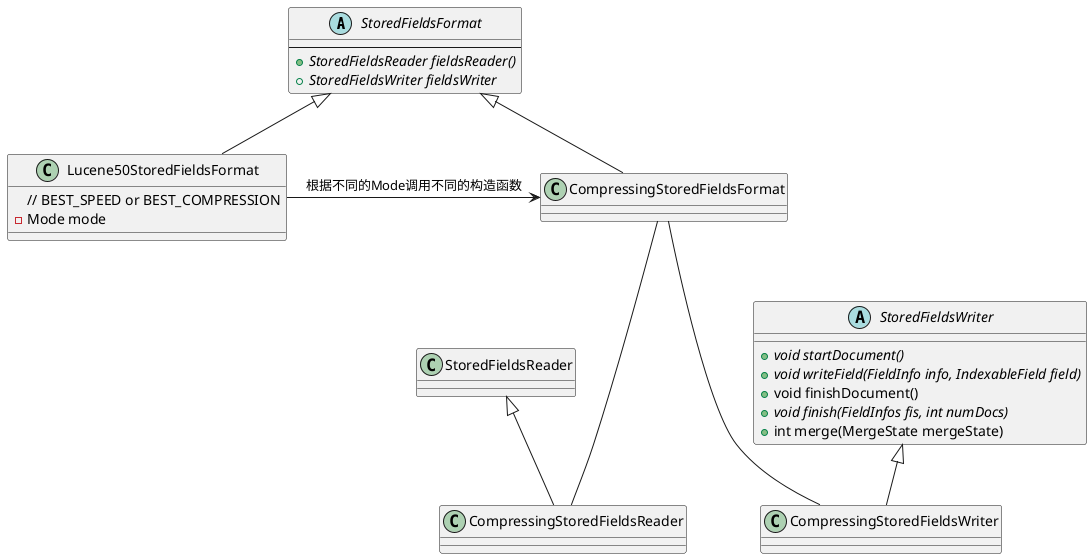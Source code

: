 @startuml
abstract class StoredFieldsFormat{
    ---
    +{abstract} StoredFieldsReader fieldsReader()
    +{abstract} StoredFieldsWriter fieldsWriter
}

class Lucene50StoredFieldsFormat extends StoredFieldsFormat{
    // BEST_SPEED or BEST_COMPRESSION
    -Mode mode
}

class CompressingStoredFieldsFormat extends StoredFieldsFormat{

}

class CompressingStoredFieldsReader extends StoredFieldsReader {

}

abstract class StoredFieldsWriter{
    +{abstract} void startDocument()
    +{abstract} void writeField(FieldInfo info, IndexableField field)
    +void finishDocument()
    +{abstract} void finish(FieldInfos fis, int numDocs)
    +int merge(MergeState mergeState)
}

class CompressingStoredFieldsWriter extends StoredFieldsWriter{

}

Lucene50StoredFieldsFormat  -right--> CompressingStoredFieldsFormat : "根据不同的Mode调用不同的构造函数"

CompressingStoredFieldsFormat -down-- CompressingStoredFieldsReader
CompressingStoredFieldsFormat -down-- CompressingStoredFieldsWriter
@enduml